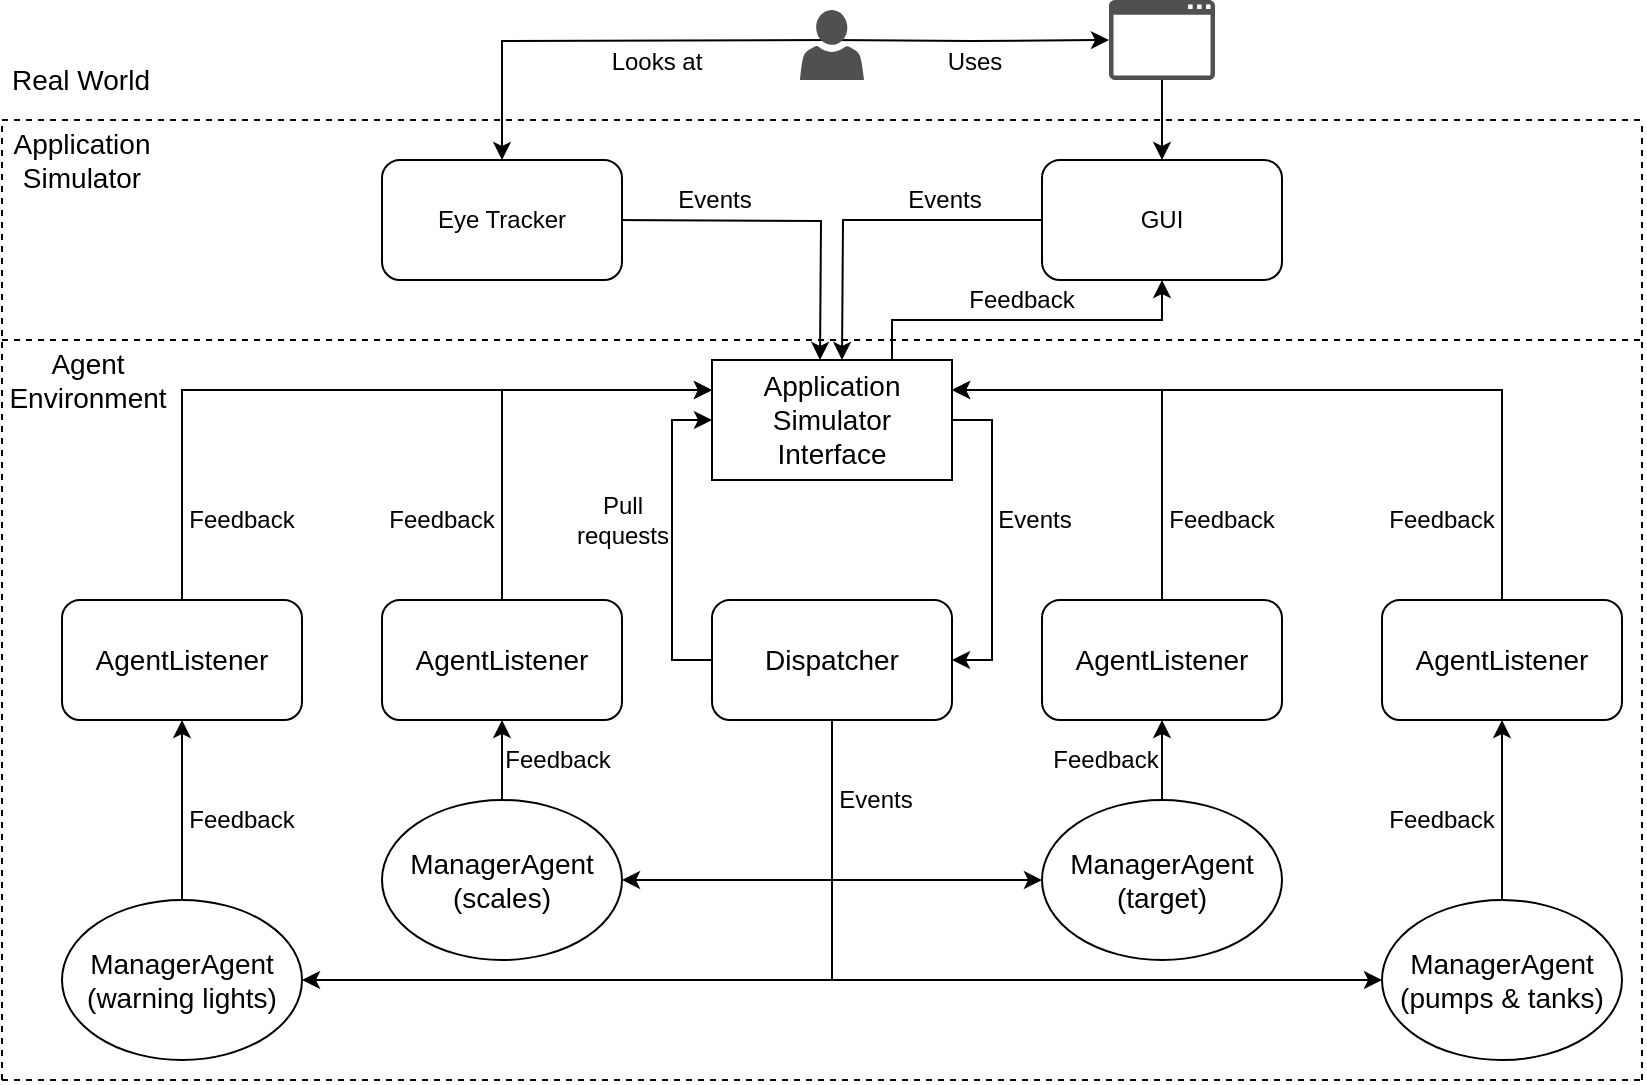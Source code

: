 <mxfile version="13.3.4" type="device"><diagram id="1tDhWMIi6KUIW7JImWZe" name="Page-1"><mxGraphModel dx="1262" dy="691" grid="1" gridSize="10" guides="1" tooltips="1" connect="1" arrows="1" fold="1" page="1" pageScale="1" pageWidth="850" pageHeight="1100" math="0" shadow="0"><root><mxCell id="0"/><mxCell id="1" parent="0"/><mxCell id="8HOO9yKfejo5UYBZl6Ly-17" style="edgeStyle=orthogonalEdgeStyle;rounded=0;orthogonalLoop=1;jettySize=auto;html=1;exitX=0.5;exitY=1;exitDx=0;exitDy=0;entryX=1;entryY=0.5;entryDx=0;entryDy=0;" edge="1" parent="1" source="8HOO9yKfejo5UYBZl6Ly-1" target="8HOO9yKfejo5UYBZl6Ly-13"><mxGeometry relative="1" as="geometry"/></mxCell><mxCell id="8HOO9yKfejo5UYBZl6Ly-18" style="edgeStyle=orthogonalEdgeStyle;rounded=0;orthogonalLoop=1;jettySize=auto;html=1;exitX=0.5;exitY=1;exitDx=0;exitDy=0;entryX=0;entryY=0.5;entryDx=0;entryDy=0;" edge="1" parent="1" source="8HOO9yKfejo5UYBZl6Ly-1" target="8HOO9yKfejo5UYBZl6Ly-14"><mxGeometry relative="1" as="geometry"/></mxCell><mxCell id="8HOO9yKfejo5UYBZl6Ly-19" style="edgeStyle=orthogonalEdgeStyle;rounded=0;orthogonalLoop=1;jettySize=auto;html=1;exitX=0.5;exitY=1;exitDx=0;exitDy=0;entryX=1;entryY=0.5;entryDx=0;entryDy=0;" edge="1" parent="1" source="8HOO9yKfejo5UYBZl6Ly-1" target="8HOO9yKfejo5UYBZl6Ly-9"><mxGeometry relative="1" as="geometry"/></mxCell><mxCell id="8HOO9yKfejo5UYBZl6Ly-20" style="edgeStyle=orthogonalEdgeStyle;rounded=0;orthogonalLoop=1;jettySize=auto;html=1;exitX=0.5;exitY=1;exitDx=0;exitDy=0;entryX=0;entryY=0.5;entryDx=0;entryDy=0;" edge="1" parent="1" source="8HOO9yKfejo5UYBZl6Ly-1" target="8HOO9yKfejo5UYBZl6Ly-10"><mxGeometry relative="1" as="geometry"/></mxCell><mxCell id="8HOO9yKfejo5UYBZl6Ly-26" style="edgeStyle=orthogonalEdgeStyle;rounded=0;orthogonalLoop=1;jettySize=auto;html=1;exitX=0;exitY=0.5;exitDx=0;exitDy=0;entryX=0;entryY=0.5;entryDx=0;entryDy=0;" edge="1" parent="1" source="8HOO9yKfejo5UYBZl6Ly-1" target="8HOO9yKfejo5UYBZl6Ly-22"><mxGeometry relative="1" as="geometry"/></mxCell><mxCell id="8HOO9yKfejo5UYBZl6Ly-1" value="&lt;font style=&quot;font-size: 14px&quot;&gt;Dispatcher&lt;/font&gt;" style="rounded=1;whiteSpace=wrap;html=1;" vertex="1" parent="1"><mxGeometry x="365" y="325" width="120" height="60" as="geometry"/></mxCell><mxCell id="8HOO9yKfejo5UYBZl6Ly-28" style="edgeStyle=orthogonalEdgeStyle;rounded=0;orthogonalLoop=1;jettySize=auto;html=1;exitX=0.5;exitY=0;exitDx=0;exitDy=0;entryX=0;entryY=0.25;entryDx=0;entryDy=0;" edge="1" parent="1" source="8HOO9yKfejo5UYBZl6Ly-5" target="8HOO9yKfejo5UYBZl6Ly-22"><mxGeometry relative="1" as="geometry"/></mxCell><mxCell id="8HOO9yKfejo5UYBZl6Ly-5" value="&lt;font style=&quot;font-size: 14px&quot;&gt;AgentListener&lt;/font&gt;" style="rounded=1;whiteSpace=wrap;html=1;" vertex="1" parent="1"><mxGeometry x="200" y="325" width="120" height="60" as="geometry"/></mxCell><mxCell id="8HOO9yKfejo5UYBZl6Ly-31" style="edgeStyle=orthogonalEdgeStyle;rounded=0;orthogonalLoop=1;jettySize=auto;html=1;exitX=0.5;exitY=0;exitDx=0;exitDy=0;entryX=0;entryY=0.25;entryDx=0;entryDy=0;" edge="1" parent="1" source="8HOO9yKfejo5UYBZl6Ly-6" target="8HOO9yKfejo5UYBZl6Ly-22"><mxGeometry relative="1" as="geometry"/></mxCell><mxCell id="8HOO9yKfejo5UYBZl6Ly-6" value="&lt;font style=&quot;font-size: 14px&quot;&gt;AgentListener&lt;/font&gt;" style="rounded=1;whiteSpace=wrap;html=1;" vertex="1" parent="1"><mxGeometry x="40" y="325" width="120" height="60" as="geometry"/></mxCell><mxCell id="8HOO9yKfejo5UYBZl6Ly-29" style="edgeStyle=orthogonalEdgeStyle;rounded=0;orthogonalLoop=1;jettySize=auto;html=1;exitX=0.5;exitY=0;exitDx=0;exitDy=0;entryX=1;entryY=0.25;entryDx=0;entryDy=0;" edge="1" parent="1" source="8HOO9yKfejo5UYBZl6Ly-7" target="8HOO9yKfejo5UYBZl6Ly-22"><mxGeometry relative="1" as="geometry"/></mxCell><mxCell id="8HOO9yKfejo5UYBZl6Ly-7" value="&lt;font style=&quot;font-size: 14px&quot;&gt;AgentListener&lt;/font&gt;" style="rounded=1;whiteSpace=wrap;html=1;" vertex="1" parent="1"><mxGeometry x="530" y="325" width="120" height="60" as="geometry"/></mxCell><mxCell id="8HOO9yKfejo5UYBZl6Ly-30" style="edgeStyle=orthogonalEdgeStyle;rounded=0;orthogonalLoop=1;jettySize=auto;html=1;exitX=0.5;exitY=0;exitDx=0;exitDy=0;entryX=1;entryY=0.25;entryDx=0;entryDy=0;" edge="1" parent="1" source="8HOO9yKfejo5UYBZl6Ly-8" target="8HOO9yKfejo5UYBZl6Ly-22"><mxGeometry relative="1" as="geometry"/></mxCell><mxCell id="8HOO9yKfejo5UYBZl6Ly-8" value="&lt;font style=&quot;font-size: 14px&quot;&gt;AgentListener&lt;/font&gt;" style="rounded=1;whiteSpace=wrap;html=1;" vertex="1" parent="1"><mxGeometry x="700" y="325" width="120" height="60" as="geometry"/></mxCell><mxCell id="8HOO9yKfejo5UYBZl6Ly-11" style="edgeStyle=orthogonalEdgeStyle;rounded=0;orthogonalLoop=1;jettySize=auto;html=1;exitX=0.5;exitY=0;exitDx=0;exitDy=0;entryX=0.5;entryY=1;entryDx=0;entryDy=0;" edge="1" parent="1" source="8HOO9yKfejo5UYBZl6Ly-9" target="8HOO9yKfejo5UYBZl6Ly-6"><mxGeometry relative="1" as="geometry"/></mxCell><mxCell id="8HOO9yKfejo5UYBZl6Ly-9" value="&lt;div&gt;&lt;font style=&quot;font-size: 14px&quot;&gt;ManagerAgent&lt;/font&gt;&lt;/div&gt;&lt;div&gt;&lt;font style=&quot;font-size: 14px&quot;&gt;(warning lights)&lt;br&gt;&lt;/font&gt;&lt;/div&gt;" style="ellipse;whiteSpace=wrap;html=1;" vertex="1" parent="1"><mxGeometry x="40" y="475" width="120" height="80" as="geometry"/></mxCell><mxCell id="8HOO9yKfejo5UYBZl6Ly-12" style="edgeStyle=orthogonalEdgeStyle;rounded=0;orthogonalLoop=1;jettySize=auto;html=1;exitX=0.5;exitY=0;exitDx=0;exitDy=0;entryX=0.5;entryY=1;entryDx=0;entryDy=0;" edge="1" parent="1" source="8HOO9yKfejo5UYBZl6Ly-10" target="8HOO9yKfejo5UYBZl6Ly-8"><mxGeometry relative="1" as="geometry"/></mxCell><mxCell id="8HOO9yKfejo5UYBZl6Ly-10" value="&lt;div&gt;&lt;font style=&quot;font-size: 14px&quot;&gt;ManagerAgent&lt;/font&gt;&lt;/div&gt;&lt;div&gt;&lt;font style=&quot;font-size: 14px&quot;&gt;(pumps &amp;amp; tanks)&lt;br&gt;&lt;/font&gt;&lt;/div&gt;" style="ellipse;whiteSpace=wrap;html=1;" vertex="1" parent="1"><mxGeometry x="700" y="475" width="120" height="80" as="geometry"/></mxCell><mxCell id="8HOO9yKfejo5UYBZl6Ly-15" style="edgeStyle=orthogonalEdgeStyle;rounded=0;orthogonalLoop=1;jettySize=auto;html=1;exitX=0.5;exitY=0;exitDx=0;exitDy=0;" edge="1" parent="1" source="8HOO9yKfejo5UYBZl6Ly-13" target="8HOO9yKfejo5UYBZl6Ly-5"><mxGeometry relative="1" as="geometry"/></mxCell><mxCell id="8HOO9yKfejo5UYBZl6Ly-13" value="&lt;div&gt;&lt;font style=&quot;font-size: 14px&quot;&gt;ManagerAgent&lt;/font&gt;&lt;/div&gt;&lt;div&gt;&lt;font style=&quot;font-size: 14px&quot;&gt;(scales)&lt;br&gt;&lt;/font&gt;&lt;/div&gt;" style="ellipse;whiteSpace=wrap;html=1;" vertex="1" parent="1"><mxGeometry x="200" y="425" width="120" height="80" as="geometry"/></mxCell><mxCell id="8HOO9yKfejo5UYBZl6Ly-16" style="edgeStyle=orthogonalEdgeStyle;rounded=0;orthogonalLoop=1;jettySize=auto;html=1;exitX=0.5;exitY=0;exitDx=0;exitDy=0;entryX=0.5;entryY=1;entryDx=0;entryDy=0;" edge="1" parent="1" source="8HOO9yKfejo5UYBZl6Ly-14" target="8HOO9yKfejo5UYBZl6Ly-7"><mxGeometry relative="1" as="geometry"/></mxCell><mxCell id="8HOO9yKfejo5UYBZl6Ly-14" value="&lt;div&gt;&lt;font style=&quot;font-size: 14px&quot;&gt;ManagerAgent&lt;/font&gt;&lt;/div&gt;&lt;div&gt;&lt;font style=&quot;font-size: 14px&quot;&gt;(target)&lt;br&gt;&lt;/font&gt;&lt;/div&gt;" style="ellipse;whiteSpace=wrap;html=1;" vertex="1" parent="1"><mxGeometry x="530" y="425" width="120" height="80" as="geometry"/></mxCell><mxCell id="8HOO9yKfejo5UYBZl6Ly-27" style="edgeStyle=orthogonalEdgeStyle;rounded=0;orthogonalLoop=1;jettySize=auto;html=1;exitX=1;exitY=0.5;exitDx=0;exitDy=0;entryX=1;entryY=0.5;entryDx=0;entryDy=0;" edge="1" parent="1" source="8HOO9yKfejo5UYBZl6Ly-22" target="8HOO9yKfejo5UYBZl6Ly-1"><mxGeometry relative="1" as="geometry"/></mxCell><mxCell id="8HOO9yKfejo5UYBZl6Ly-35" style="edgeStyle=orthogonalEdgeStyle;rounded=0;orthogonalLoop=1;jettySize=auto;html=1;exitX=0.75;exitY=0;exitDx=0;exitDy=0;entryX=0.5;entryY=1;entryDx=0;entryDy=0;" edge="1" parent="1" source="8HOO9yKfejo5UYBZl6Ly-22" target="8HOO9yKfejo5UYBZl6Ly-32"><mxGeometry relative="1" as="geometry"/></mxCell><mxCell id="8HOO9yKfejo5UYBZl6Ly-22" value="&lt;div&gt;&lt;font style=&quot;font-size: 14px&quot;&gt;Application&lt;/font&gt;&lt;/div&gt;&lt;div&gt;&lt;font style=&quot;font-size: 14px&quot;&gt;Simulator&lt;/font&gt;&lt;/div&gt;&lt;div&gt;&lt;font style=&quot;font-size: 14px&quot;&gt;Interface&lt;/font&gt;&lt;/div&gt;" style="rounded=0;whiteSpace=wrap;html=1;" vertex="1" parent="1"><mxGeometry x="365" y="205" width="120" height="60" as="geometry"/></mxCell><mxCell id="8HOO9yKfejo5UYBZl6Ly-39" style="edgeStyle=orthogonalEdgeStyle;rounded=0;orthogonalLoop=1;jettySize=auto;html=1;exitX=0;exitY=0.5;exitDx=0;exitDy=0;" edge="1" parent="1" source="8HOO9yKfejo5UYBZl6Ly-32"><mxGeometry relative="1" as="geometry"><mxPoint x="430" y="205" as="targetPoint"/></mxGeometry></mxCell><mxCell id="8HOO9yKfejo5UYBZl6Ly-32" value="GUI" style="rounded=1;whiteSpace=wrap;html=1;" vertex="1" parent="1"><mxGeometry x="530" y="105" width="120" height="60" as="geometry"/></mxCell><mxCell id="8HOO9yKfejo5UYBZl6Ly-38" style="edgeStyle=orthogonalEdgeStyle;rounded=0;orthogonalLoop=1;jettySize=auto;html=1;exitX=1;exitY=0.5;exitDx=0;exitDy=0;entryX=0.5;entryY=0;entryDx=0;entryDy=0;" edge="1" parent="1"><mxGeometry relative="1" as="geometry"><mxPoint x="314" y="135" as="sourcePoint"/><mxPoint x="419" y="205" as="targetPoint"/></mxGeometry></mxCell><mxCell id="8HOO9yKfejo5UYBZl6Ly-33" value="Eye Tracker" style="rounded=1;whiteSpace=wrap;html=1;" vertex="1" parent="1"><mxGeometry x="200" y="105" width="120" height="60" as="geometry"/></mxCell><mxCell id="8HOO9yKfejo5UYBZl6Ly-41" value="" style="endArrow=none;dashed=1;html=1;" edge="1" parent="1"><mxGeometry width="50" height="50" relative="1" as="geometry"><mxPoint x="10" y="195" as="sourcePoint"/><mxPoint x="830" y="195" as="targetPoint"/></mxGeometry></mxCell><mxCell id="8HOO9yKfejo5UYBZl6Ly-42" value="" style="endArrow=none;dashed=1;html=1;" edge="1" parent="1"><mxGeometry width="50" height="50" relative="1" as="geometry"><mxPoint x="10" y="85" as="sourcePoint"/><mxPoint x="830" y="85" as="targetPoint"/></mxGeometry></mxCell><mxCell id="8HOO9yKfejo5UYBZl6Ly-43" value="" style="endArrow=none;dashed=1;html=1;" edge="1" parent="1"><mxGeometry width="50" height="50" relative="1" as="geometry"><mxPoint x="10" y="565" as="sourcePoint"/><mxPoint x="830" y="565" as="targetPoint"/></mxGeometry></mxCell><mxCell id="8HOO9yKfejo5UYBZl6Ly-44" value="" style="endArrow=none;dashed=1;html=1;" edge="1" parent="1"><mxGeometry width="50" height="50" relative="1" as="geometry"><mxPoint x="10" y="565" as="sourcePoint"/><mxPoint x="10" y="85" as="targetPoint"/></mxGeometry></mxCell><mxCell id="8HOO9yKfejo5UYBZl6Ly-45" value="" style="endArrow=none;dashed=1;html=1;" edge="1" parent="1"><mxGeometry width="50" height="50" relative="1" as="geometry"><mxPoint x="830" y="565" as="sourcePoint"/><mxPoint x="830" y="85" as="targetPoint"/></mxGeometry></mxCell><mxCell id="8HOO9yKfejo5UYBZl6Ly-46" value="Events" style="text;html=1;strokeColor=none;fillColor=none;align=center;verticalAlign=middle;whiteSpace=wrap;rounded=0;" vertex="1" parent="1"><mxGeometry x="427" y="415" width="40" height="20" as="geometry"/></mxCell><mxCell id="8HOO9yKfejo5UYBZl6Ly-47" value="&lt;div&gt;Pull&lt;/div&gt;&lt;div&gt;requests&lt;/div&gt;" style="text;html=1;align=center;verticalAlign=middle;resizable=0;points=[];autosize=1;" vertex="1" parent="1"><mxGeometry x="290" y="270" width="60" height="30" as="geometry"/></mxCell><mxCell id="8HOO9yKfejo5UYBZl6Ly-48" value="Events" style="text;html=1;align=center;verticalAlign=middle;resizable=0;points=[];autosize=1;" vertex="1" parent="1"><mxGeometry x="501" y="275" width="50" height="20" as="geometry"/></mxCell><mxCell id="8HOO9yKfejo5UYBZl6Ly-51" value="Events" style="text;html=1;align=center;verticalAlign=middle;resizable=0;points=[];autosize=1;" vertex="1" parent="1"><mxGeometry x="341" y="115" width="50" height="20" as="geometry"/></mxCell><mxCell id="8HOO9yKfejo5UYBZl6Ly-52" value="Events" style="text;html=1;align=center;verticalAlign=middle;resizable=0;points=[];autosize=1;" vertex="1" parent="1"><mxGeometry x="456" y="115" width="50" height="20" as="geometry"/></mxCell><mxCell id="8HOO9yKfejo5UYBZl6Ly-53" value="Feedback" style="text;html=1;strokeColor=none;fillColor=none;align=center;verticalAlign=middle;whiteSpace=wrap;rounded=0;" vertex="1" parent="1"><mxGeometry x="110" y="275" width="40" height="20" as="geometry"/></mxCell><mxCell id="8HOO9yKfejo5UYBZl6Ly-54" value="Feedback" style="text;html=1;strokeColor=none;fillColor=none;align=center;verticalAlign=middle;whiteSpace=wrap;rounded=0;" vertex="1" parent="1"><mxGeometry x="210" y="275" width="40" height="20" as="geometry"/></mxCell><mxCell id="8HOO9yKfejo5UYBZl6Ly-55" value="Feedback" style="text;html=1;strokeColor=none;fillColor=none;align=center;verticalAlign=middle;whiteSpace=wrap;rounded=0;" vertex="1" parent="1"><mxGeometry x="600" y="275" width="40" height="20" as="geometry"/></mxCell><mxCell id="8HOO9yKfejo5UYBZl6Ly-56" value="Feedback" style="text;html=1;strokeColor=none;fillColor=none;align=center;verticalAlign=middle;whiteSpace=wrap;rounded=0;" vertex="1" parent="1"><mxGeometry x="710" y="275" width="40" height="20" as="geometry"/></mxCell><mxCell id="8HOO9yKfejo5UYBZl6Ly-57" value="Feedback" style="text;html=1;strokeColor=none;fillColor=none;align=center;verticalAlign=middle;whiteSpace=wrap;rounded=0;" vertex="1" parent="1"><mxGeometry x="500" y="165" width="40" height="20" as="geometry"/></mxCell><mxCell id="8HOO9yKfejo5UYBZl6Ly-63" style="edgeStyle=orthogonalEdgeStyle;rounded=0;orthogonalLoop=1;jettySize=auto;html=1;exitX=0.5;exitY=0.5;exitDx=0;exitDy=0;exitPerimeter=0;" edge="1" parent="1" target="8HOO9yKfejo5UYBZl6Ly-33"><mxGeometry relative="1" as="geometry"><mxPoint x="425" y="45" as="sourcePoint"/></mxGeometry></mxCell><mxCell id="8HOO9yKfejo5UYBZl6Ly-64" style="edgeStyle=orthogonalEdgeStyle;rounded=0;orthogonalLoop=1;jettySize=auto;html=1;exitX=0.5;exitY=0.5;exitDx=0;exitDy=0;exitPerimeter=0;" edge="1" parent="1" target="8HOO9yKfejo5UYBZl6Ly-59"><mxGeometry relative="1" as="geometry"><mxPoint x="425" y="45" as="sourcePoint"/></mxGeometry></mxCell><mxCell id="8HOO9yKfejo5UYBZl6Ly-65" value="" style="edgeStyle=orthogonalEdgeStyle;rounded=0;orthogonalLoop=1;jettySize=auto;html=1;" edge="1" parent="1" source="8HOO9yKfejo5UYBZl6Ly-59" target="8HOO9yKfejo5UYBZl6Ly-32"><mxGeometry relative="1" as="geometry"/></mxCell><mxCell id="8HOO9yKfejo5UYBZl6Ly-59" value="" style="pointerEvents=1;shadow=0;dashed=0;html=1;strokeColor=none;fillColor=#505050;labelPosition=center;verticalLabelPosition=bottom;verticalAlign=top;outlineConnect=0;align=center;shape=mxgraph.office.concepts.application_generic;" vertex="1" parent="1"><mxGeometry x="563.5" y="25" width="53" height="40" as="geometry"/></mxCell><mxCell id="8HOO9yKfejo5UYBZl6Ly-70" value="" style="pointerEvents=1;shadow=0;dashed=0;html=1;strokeColor=none;fillColor=#505050;labelPosition=center;verticalLabelPosition=bottom;verticalAlign=top;outlineConnect=0;align=center;shape=mxgraph.office.users.user;" vertex="1" parent="1"><mxGeometry x="409" y="30" width="32" height="35" as="geometry"/></mxCell><mxCell id="8HOO9yKfejo5UYBZl6Ly-71" value="Looks at" style="text;html=1;strokeColor=none;fillColor=none;align=center;verticalAlign=middle;whiteSpace=wrap;rounded=0;" vertex="1" parent="1"><mxGeometry x="308" y="46" width="59" height="20" as="geometry"/></mxCell><mxCell id="8HOO9yKfejo5UYBZl6Ly-72" value="Uses" style="text;html=1;strokeColor=none;fillColor=none;align=center;verticalAlign=middle;whiteSpace=wrap;rounded=0;" vertex="1" parent="1"><mxGeometry x="467" y="46" width="59" height="20" as="geometry"/></mxCell><mxCell id="8HOO9yKfejo5UYBZl6Ly-73" value="&lt;div style=&quot;font-size: 14px&quot; align=&quot;center&quot;&gt;&lt;font style=&quot;font-size: 14px&quot;&gt;Application&lt;/font&gt;&lt;/div&gt;&lt;div style=&quot;font-size: 14px&quot; align=&quot;center&quot;&gt;&lt;font style=&quot;font-size: 14px&quot;&gt;Simulator&lt;br&gt;&lt;/font&gt;&lt;/div&gt;" style="text;html=1;strokeColor=none;fillColor=none;align=center;verticalAlign=middle;whiteSpace=wrap;rounded=0;" vertex="1" parent="1"><mxGeometry x="30" y="95" width="40" height="20" as="geometry"/></mxCell><mxCell id="8HOO9yKfejo5UYBZl6Ly-74" value="&lt;div style=&quot;font-size: 14px&quot;&gt;&lt;font style=&quot;font-size: 14px&quot;&gt;Agent&lt;/font&gt;&lt;/div&gt;&lt;div style=&quot;font-size: 14px&quot;&gt;&lt;font style=&quot;font-size: 14px&quot;&gt;Environment&lt;/font&gt;&lt;/div&gt;" style="text;html=1;strokeColor=none;fillColor=none;align=center;verticalAlign=middle;whiteSpace=wrap;rounded=0;" vertex="1" parent="1"><mxGeometry x="33" y="205" width="40" height="20" as="geometry"/></mxCell><mxCell id="8HOO9yKfejo5UYBZl6Ly-75" value="Feedback" style="text;html=1;strokeColor=none;fillColor=none;align=center;verticalAlign=middle;whiteSpace=wrap;rounded=0;" vertex="1" parent="1"><mxGeometry x="110" y="425" width="40" height="20" as="geometry"/></mxCell><mxCell id="8HOO9yKfejo5UYBZl6Ly-76" value="Feedback" style="text;html=1;strokeColor=none;fillColor=none;align=center;verticalAlign=middle;whiteSpace=wrap;rounded=0;" vertex="1" parent="1"><mxGeometry x="710" y="425" width="40" height="20" as="geometry"/></mxCell><mxCell id="8HOO9yKfejo5UYBZl6Ly-77" value="Feedback" style="text;html=1;strokeColor=none;fillColor=none;align=center;verticalAlign=middle;whiteSpace=wrap;rounded=0;" vertex="1" parent="1"><mxGeometry x="268" y="395" width="40" height="20" as="geometry"/></mxCell><mxCell id="8HOO9yKfejo5UYBZl6Ly-78" value="Feedback" style="text;html=1;strokeColor=none;fillColor=none;align=center;verticalAlign=middle;whiteSpace=wrap;rounded=0;" vertex="1" parent="1"><mxGeometry x="542" y="395" width="40" height="20" as="geometry"/></mxCell><mxCell id="8HOO9yKfejo5UYBZl6Ly-79" value="&lt;font style=&quot;font-size: 14px&quot;&gt;Real World&lt;/font&gt;" style="text;html=1;strokeColor=none;fillColor=none;align=center;verticalAlign=middle;whiteSpace=wrap;rounded=0;" vertex="1" parent="1"><mxGeometry x="12" y="55" width="75" height="20" as="geometry"/></mxCell></root></mxGraphModel></diagram></mxfile>